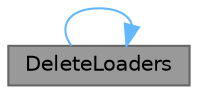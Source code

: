digraph "DeleteLoaders"
{
 // INTERACTIVE_SVG=YES
 // LATEX_PDF_SIZE
  bgcolor="transparent";
  edge [fontname=Helvetica,fontsize=10,labelfontname=Helvetica,labelfontsize=10];
  node [fontname=Helvetica,fontsize=10,shape=box,height=0.2,width=0.4];
  rankdir="LR";
  Node1 [id="Node000001",label="DeleteLoaders",height=0.2,width=0.4,color="gray40", fillcolor="grey60", style="filled", fontcolor="black",tooltip="Deletes all linkers that have finished loading."];
  Node1 -> Node1 [id="edge1_Node000001_Node000001",color="steelblue1",style="solid",tooltip=" "];
}
